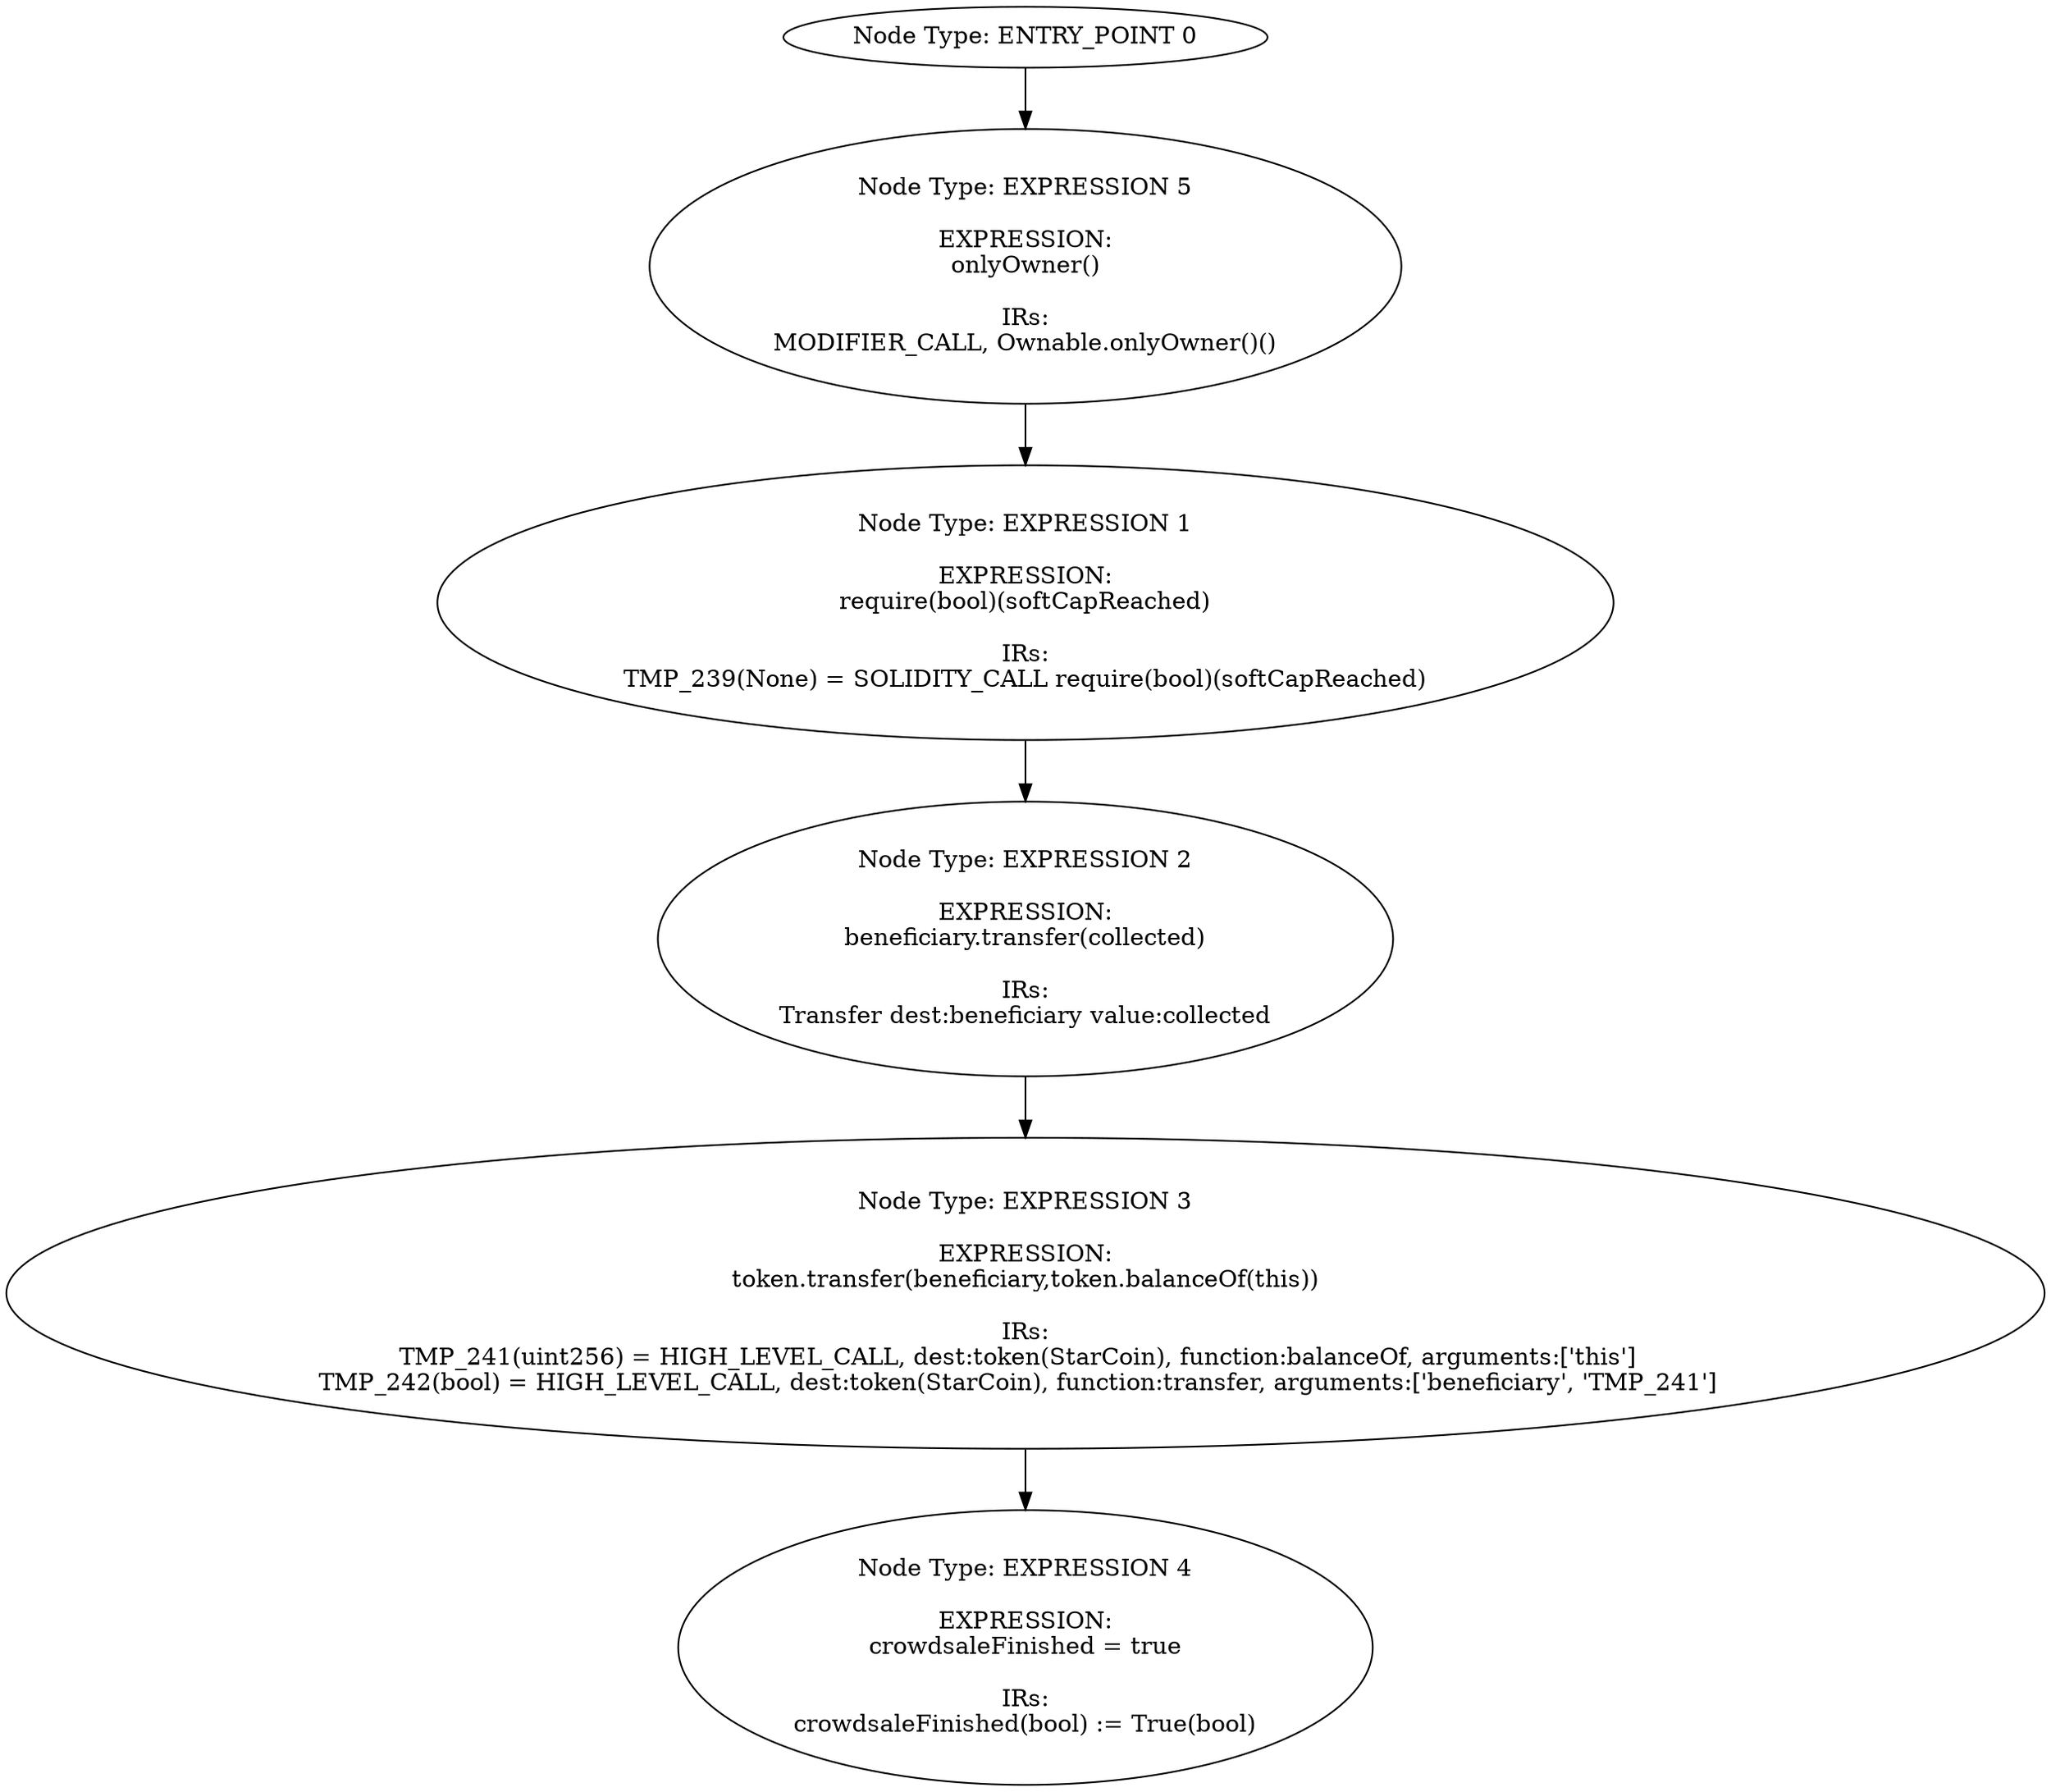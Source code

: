 digraph{
0[label="Node Type: ENTRY_POINT 0
"];
0->5;
1[label="Node Type: EXPRESSION 1

EXPRESSION:
require(bool)(softCapReached)

IRs:
TMP_239(None) = SOLIDITY_CALL require(bool)(softCapReached)"];
1->2;
2[label="Node Type: EXPRESSION 2

EXPRESSION:
beneficiary.transfer(collected)

IRs:
Transfer dest:beneficiary value:collected"];
2->3;
3[label="Node Type: EXPRESSION 3

EXPRESSION:
token.transfer(beneficiary,token.balanceOf(this))

IRs:
TMP_241(uint256) = HIGH_LEVEL_CALL, dest:token(StarCoin), function:balanceOf, arguments:['this']  
TMP_242(bool) = HIGH_LEVEL_CALL, dest:token(StarCoin), function:transfer, arguments:['beneficiary', 'TMP_241']  "];
3->4;
4[label="Node Type: EXPRESSION 4

EXPRESSION:
crowdsaleFinished = true

IRs:
crowdsaleFinished(bool) := True(bool)"];
5[label="Node Type: EXPRESSION 5

EXPRESSION:
onlyOwner()

IRs:
MODIFIER_CALL, Ownable.onlyOwner()()"];
5->1;
}
